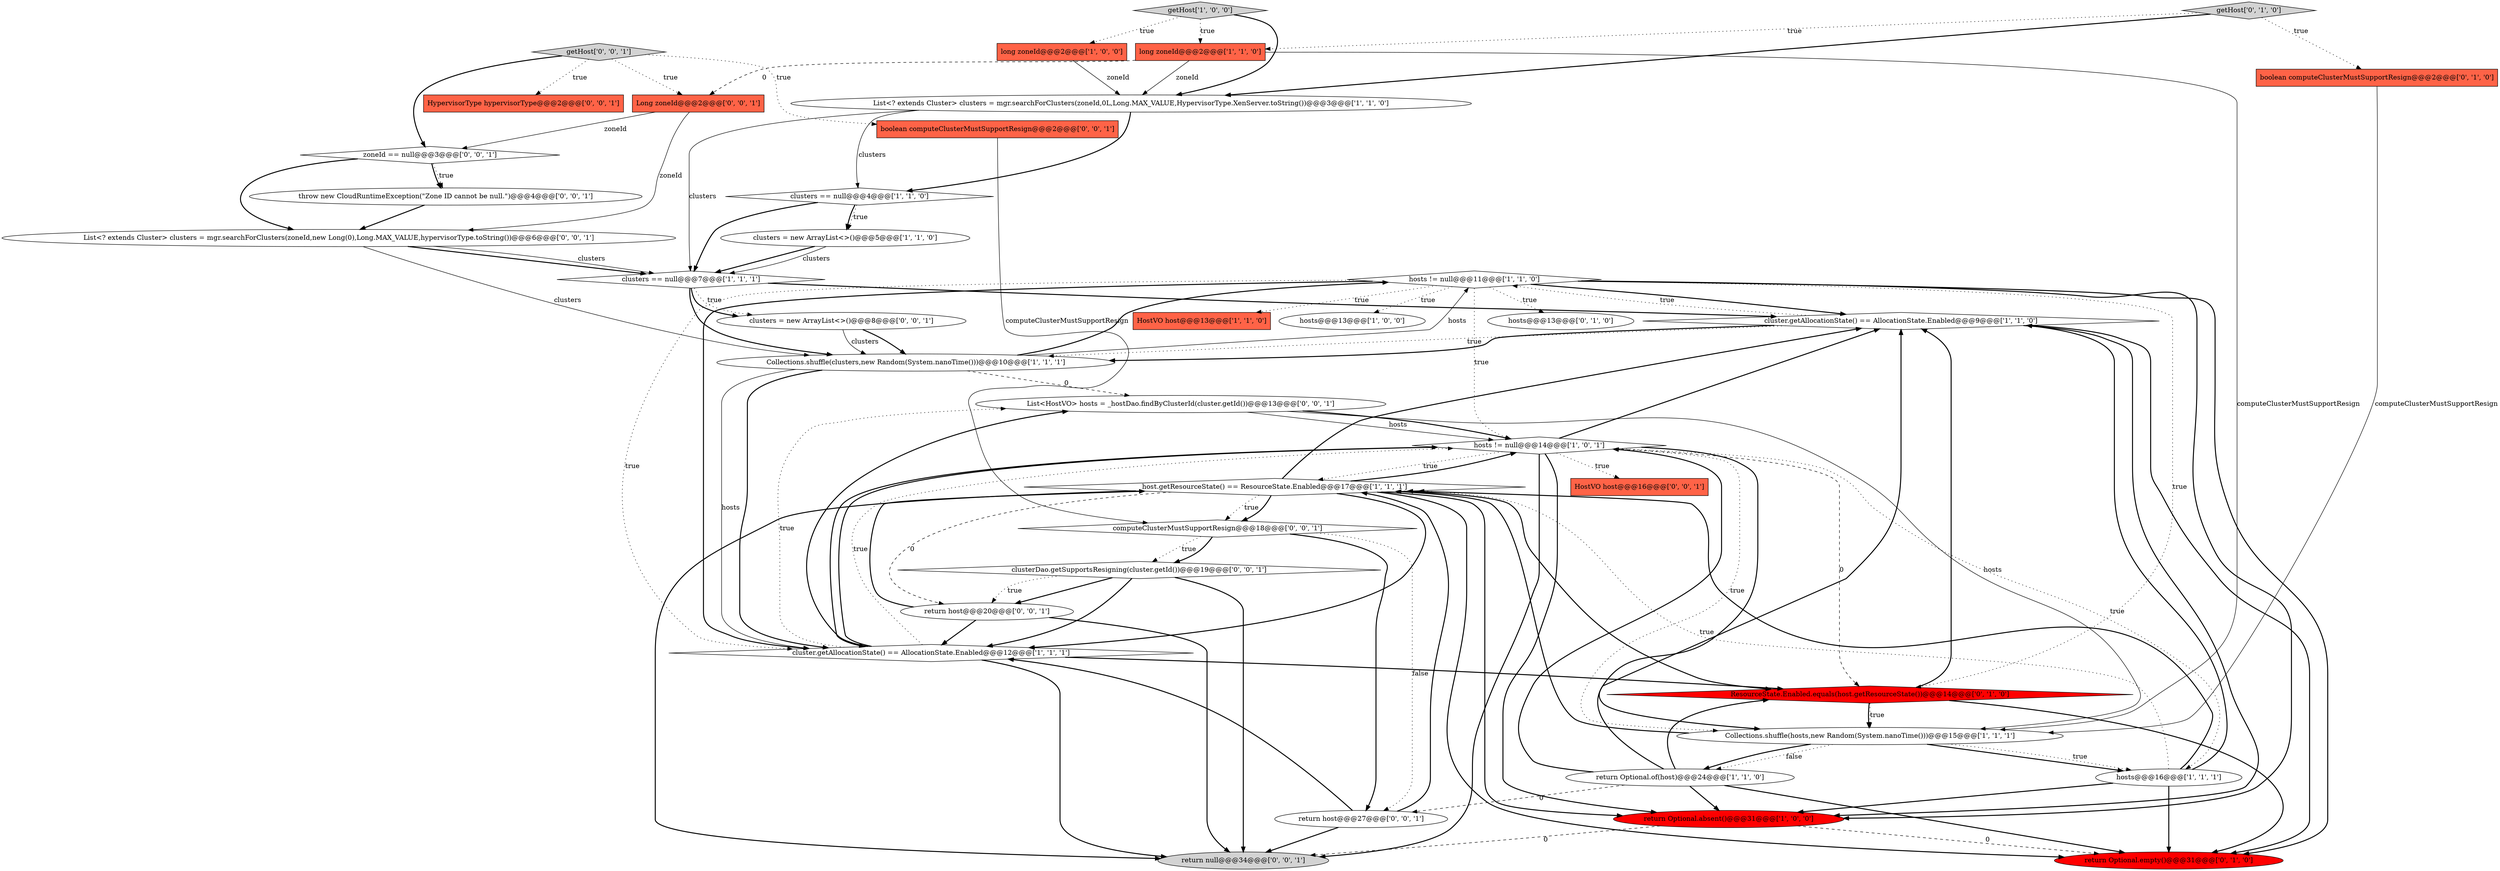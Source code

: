 digraph {
16 [style = filled, label = "HostVO host@@@13@@@['1', '1', '0']", fillcolor = tomato, shape = box image = "AAA0AAABBB1BBB"];
5 [style = filled, label = "Collections.shuffle(clusters,new Random(System.nanoTime()))@@@10@@@['1', '1', '1']", fillcolor = white, shape = ellipse image = "AAA0AAABBB1BBB"];
33 [style = filled, label = "computeClusterMustSupportResign@@@18@@@['0', '0', '1']", fillcolor = white, shape = diamond image = "AAA0AAABBB3BBB"];
6 [style = filled, label = "clusters == null@@@7@@@['1', '1', '1']", fillcolor = white, shape = diamond image = "AAA0AAABBB1BBB"];
15 [style = filled, label = "cluster.getAllocationState() == AllocationState.Enabled@@@9@@@['1', '1', '0']", fillcolor = white, shape = diamond image = "AAA0AAABBB1BBB"];
29 [style = filled, label = "List<HostVO> hosts = _hostDao.findByClusterId(cluster.getId())@@@13@@@['0', '0', '1']", fillcolor = white, shape = ellipse image = "AAA0AAABBB3BBB"];
17 [style = filled, label = "hosts@@@16@@@['1', '1', '1']", fillcolor = white, shape = ellipse image = "AAA0AAABBB1BBB"];
10 [style = filled, label = "return Optional.of(host)@@@24@@@['1', '1', '0']", fillcolor = white, shape = ellipse image = "AAA0AAABBB1BBB"];
34 [style = filled, label = "clusterDao.getSupportsResigning(cluster.getId())@@@19@@@['0', '0', '1']", fillcolor = white, shape = diamond image = "AAA0AAABBB3BBB"];
36 [style = filled, label = "return host@@@27@@@['0', '0', '1']", fillcolor = white, shape = ellipse image = "AAA0AAABBB3BBB"];
24 [style = filled, label = "HostVO host@@@16@@@['0', '0', '1']", fillcolor = tomato, shape = box image = "AAA0AAABBB3BBB"];
28 [style = filled, label = "boolean computeClusterMustSupportResign@@@2@@@['0', '0', '1']", fillcolor = tomato, shape = box image = "AAA0AAABBB3BBB"];
32 [style = filled, label = "zoneId == null@@@3@@@['0', '0', '1']", fillcolor = white, shape = diamond image = "AAA0AAABBB3BBB"];
31 [style = filled, label = "throw new CloudRuntimeException(\"Zone ID cannot be null.\")@@@4@@@['0', '0', '1']", fillcolor = white, shape = ellipse image = "AAA0AAABBB3BBB"];
7 [style = filled, label = "clusters = new ArrayList<>()@@@5@@@['1', '1', '0']", fillcolor = white, shape = ellipse image = "AAA0AAABBB1BBB"];
22 [style = filled, label = "boolean computeClusterMustSupportResign@@@2@@@['0', '1', '0']", fillcolor = tomato, shape = box image = "AAA0AAABBB2BBB"];
9 [style = filled, label = "clusters == null@@@4@@@['1', '1', '0']", fillcolor = white, shape = diamond image = "AAA0AAABBB1BBB"];
8 [style = filled, label = "hosts@@@13@@@['1', '0', '0']", fillcolor = white, shape = ellipse image = "AAA0AAABBB1BBB"];
19 [style = filled, label = "return Optional.empty()@@@31@@@['0', '1', '0']", fillcolor = red, shape = ellipse image = "AAA1AAABBB2BBB"];
25 [style = filled, label = "getHost['0', '0', '1']", fillcolor = lightgray, shape = diamond image = "AAA0AAABBB3BBB"];
27 [style = filled, label = "return host@@@20@@@['0', '0', '1']", fillcolor = white, shape = ellipse image = "AAA0AAABBB3BBB"];
18 [style = filled, label = "long zoneId@@@2@@@['1', '1', '0']", fillcolor = tomato, shape = box image = "AAA0AAABBB1BBB"];
13 [style = filled, label = "return Optional.absent()@@@31@@@['1', '0', '0']", fillcolor = red, shape = ellipse image = "AAA1AAABBB1BBB"];
30 [style = filled, label = "List<? extends Cluster> clusters = mgr.searchForClusters(zoneId,new Long(0),Long.MAX_VALUE,hypervisorType.toString())@@@6@@@['0', '0', '1']", fillcolor = white, shape = ellipse image = "AAA0AAABBB3BBB"];
26 [style = filled, label = "clusters = new ArrayList<>()@@@8@@@['0', '0', '1']", fillcolor = white, shape = ellipse image = "AAA0AAABBB3BBB"];
14 [style = filled, label = "hosts != null@@@14@@@['1', '0', '1']", fillcolor = white, shape = diamond image = "AAA0AAABBB1BBB"];
20 [style = filled, label = "ResourceState.Enabled.equals(host.getResourceState())@@@14@@@['0', '1', '0']", fillcolor = red, shape = diamond image = "AAA1AAABBB2BBB"];
1 [style = filled, label = "List<? extends Cluster> clusters = mgr.searchForClusters(zoneId,0L,Long.MAX_VALUE,HypervisorType.XenServer.toString())@@@3@@@['1', '1', '0']", fillcolor = white, shape = ellipse image = "AAA0AAABBB1BBB"];
4 [style = filled, label = "long zoneId@@@2@@@['1', '0', '0']", fillcolor = tomato, shape = box image = "AAA0AAABBB1BBB"];
3 [style = filled, label = "cluster.getAllocationState() == AllocationState.Enabled@@@12@@@['1', '1', '1']", fillcolor = white, shape = diamond image = "AAA0AAABBB1BBB"];
2 [style = filled, label = "hosts != null@@@11@@@['1', '1', '0']", fillcolor = white, shape = diamond image = "AAA0AAABBB1BBB"];
35 [style = filled, label = "return null@@@34@@@['0', '0', '1']", fillcolor = lightgray, shape = ellipse image = "AAA0AAABBB3BBB"];
0 [style = filled, label = "Collections.shuffle(hosts,new Random(System.nanoTime()))@@@15@@@['1', '1', '1']", fillcolor = white, shape = ellipse image = "AAA0AAABBB1BBB"];
38 [style = filled, label = "Long zoneId@@@2@@@['0', '0', '1']", fillcolor = tomato, shape = box image = "AAA0AAABBB3BBB"];
23 [style = filled, label = "hosts@@@13@@@['0', '1', '0']", fillcolor = white, shape = ellipse image = "AAA0AAABBB2BBB"];
11 [style = filled, label = "getHost['1', '0', '0']", fillcolor = lightgray, shape = diamond image = "AAA0AAABBB1BBB"];
21 [style = filled, label = "getHost['0', '1', '0']", fillcolor = lightgray, shape = diamond image = "AAA0AAABBB2BBB"];
12 [style = filled, label = "host.getResourceState() == ResourceState.Enabled@@@17@@@['1', '1', '1']", fillcolor = white, shape = diamond image = "AAA0AAABBB1BBB"];
37 [style = filled, label = "HypervisorType hypervisorType@@@2@@@['0', '0', '1']", fillcolor = tomato, shape = box image = "AAA0AAABBB3BBB"];
5->3 [style = bold, label=""];
14->3 [style = bold, label=""];
14->35 [style = bold, label=""];
14->0 [style = dotted, label="true"];
18->0 [style = solid, label="computeClusterMustSupportResign"];
21->18 [style = dotted, label="true"];
10->36 [style = dashed, label="0"];
10->19 [style = bold, label=""];
20->0 [style = dotted, label="true"];
20->0 [style = bold, label=""];
14->20 [style = dashed, label="0"];
2->23 [style = dotted, label="true"];
25->28 [style = dotted, label="true"];
36->12 [style = bold, label=""];
9->7 [style = bold, label=""];
30->6 [style = bold, label=""];
4->1 [style = solid, label="zoneId"];
9->6 [style = bold, label=""];
3->35 [style = bold, label=""];
6->26 [style = dotted, label="true"];
38->30 [style = solid, label="zoneId"];
34->27 [style = dotted, label="true"];
7->6 [style = solid, label="clusters"];
21->1 [style = bold, label=""];
2->15 [style = bold, label=""];
31->30 [style = bold, label=""];
29->14 [style = bold, label=""];
20->15 [style = bold, label=""];
12->33 [style = dotted, label="true"];
2->8 [style = dotted, label="true"];
2->3 [style = dotted, label="true"];
2->20 [style = dotted, label="true"];
15->13 [style = bold, label=""];
14->12 [style = dotted, label="true"];
27->12 [style = bold, label=""];
3->29 [style = dotted, label="true"];
10->14 [style = bold, label=""];
14->24 [style = dotted, label="true"];
0->17 [style = bold, label=""];
15->2 [style = dotted, label="true"];
21->22 [style = dotted, label="true"];
12->35 [style = bold, label=""];
18->1 [style = solid, label="zoneId"];
25->38 [style = dotted, label="true"];
30->5 [style = solid, label="clusters"];
33->36 [style = bold, label=""];
7->6 [style = bold, label=""];
12->14 [style = bold, label=""];
17->15 [style = bold, label=""];
12->33 [style = bold, label=""];
12->27 [style = dashed, label="0"];
14->15 [style = bold, label=""];
34->35 [style = bold, label=""];
36->35 [style = bold, label=""];
20->19 [style = bold, label=""];
32->31 [style = bold, label=""];
3->29 [style = bold, label=""];
32->31 [style = dotted, label="true"];
15->5 [style = dotted, label="true"];
6->26 [style = bold, label=""];
29->0 [style = solid, label="hosts"];
13->35 [style = dashed, label="0"];
2->3 [style = bold, label=""];
0->12 [style = bold, label=""];
12->20 [style = bold, label=""];
11->4 [style = dotted, label="true"];
5->29 [style = dashed, label="0"];
15->19 [style = bold, label=""];
32->30 [style = bold, label=""];
27->35 [style = bold, label=""];
1->9 [style = bold, label=""];
6->15 [style = bold, label=""];
3->14 [style = dotted, label="true"];
14->17 [style = dotted, label="true"];
12->13 [style = bold, label=""];
6->5 [style = bold, label=""];
17->12 [style = bold, label=""];
10->13 [style = bold, label=""];
17->12 [style = dotted, label="true"];
22->0 [style = solid, label="computeClusterMustSupportResign"];
1->6 [style = solid, label="clusters"];
33->36 [style = dotted, label="false"];
2->14 [style = dotted, label="true"];
29->14 [style = solid, label="hosts"];
17->13 [style = bold, label=""];
12->3 [style = bold, label=""];
14->13 [style = bold, label=""];
9->7 [style = dotted, label="true"];
38->32 [style = solid, label="zoneId"];
2->16 [style = dotted, label="true"];
0->10 [style = dotted, label="false"];
5->2 [style = solid, label="hosts"];
25->37 [style = dotted, label="true"];
10->20 [style = bold, label=""];
2->19 [style = bold, label=""];
10->15 [style = bold, label=""];
11->1 [style = bold, label=""];
26->5 [style = bold, label=""];
33->34 [style = dotted, label="true"];
3->14 [style = bold, label=""];
27->3 [style = bold, label=""];
26->5 [style = solid, label="clusters"];
12->15 [style = bold, label=""];
25->32 [style = bold, label=""];
28->33 [style = solid, label="computeClusterMustSupportResign"];
13->19 [style = dashed, label="0"];
11->18 [style = dotted, label="true"];
18->38 [style = dashed, label="0"];
17->19 [style = bold, label=""];
15->5 [style = bold, label=""];
2->13 [style = bold, label=""];
5->3 [style = solid, label="hosts"];
5->2 [style = bold, label=""];
0->10 [style = bold, label=""];
3->20 [style = bold, label=""];
14->0 [style = bold, label=""];
34->3 [style = bold, label=""];
0->17 [style = dotted, label="true"];
12->19 [style = bold, label=""];
1->9 [style = solid, label="clusters"];
30->6 [style = solid, label="clusters"];
33->34 [style = bold, label=""];
34->27 [style = bold, label=""];
36->3 [style = bold, label=""];
}
